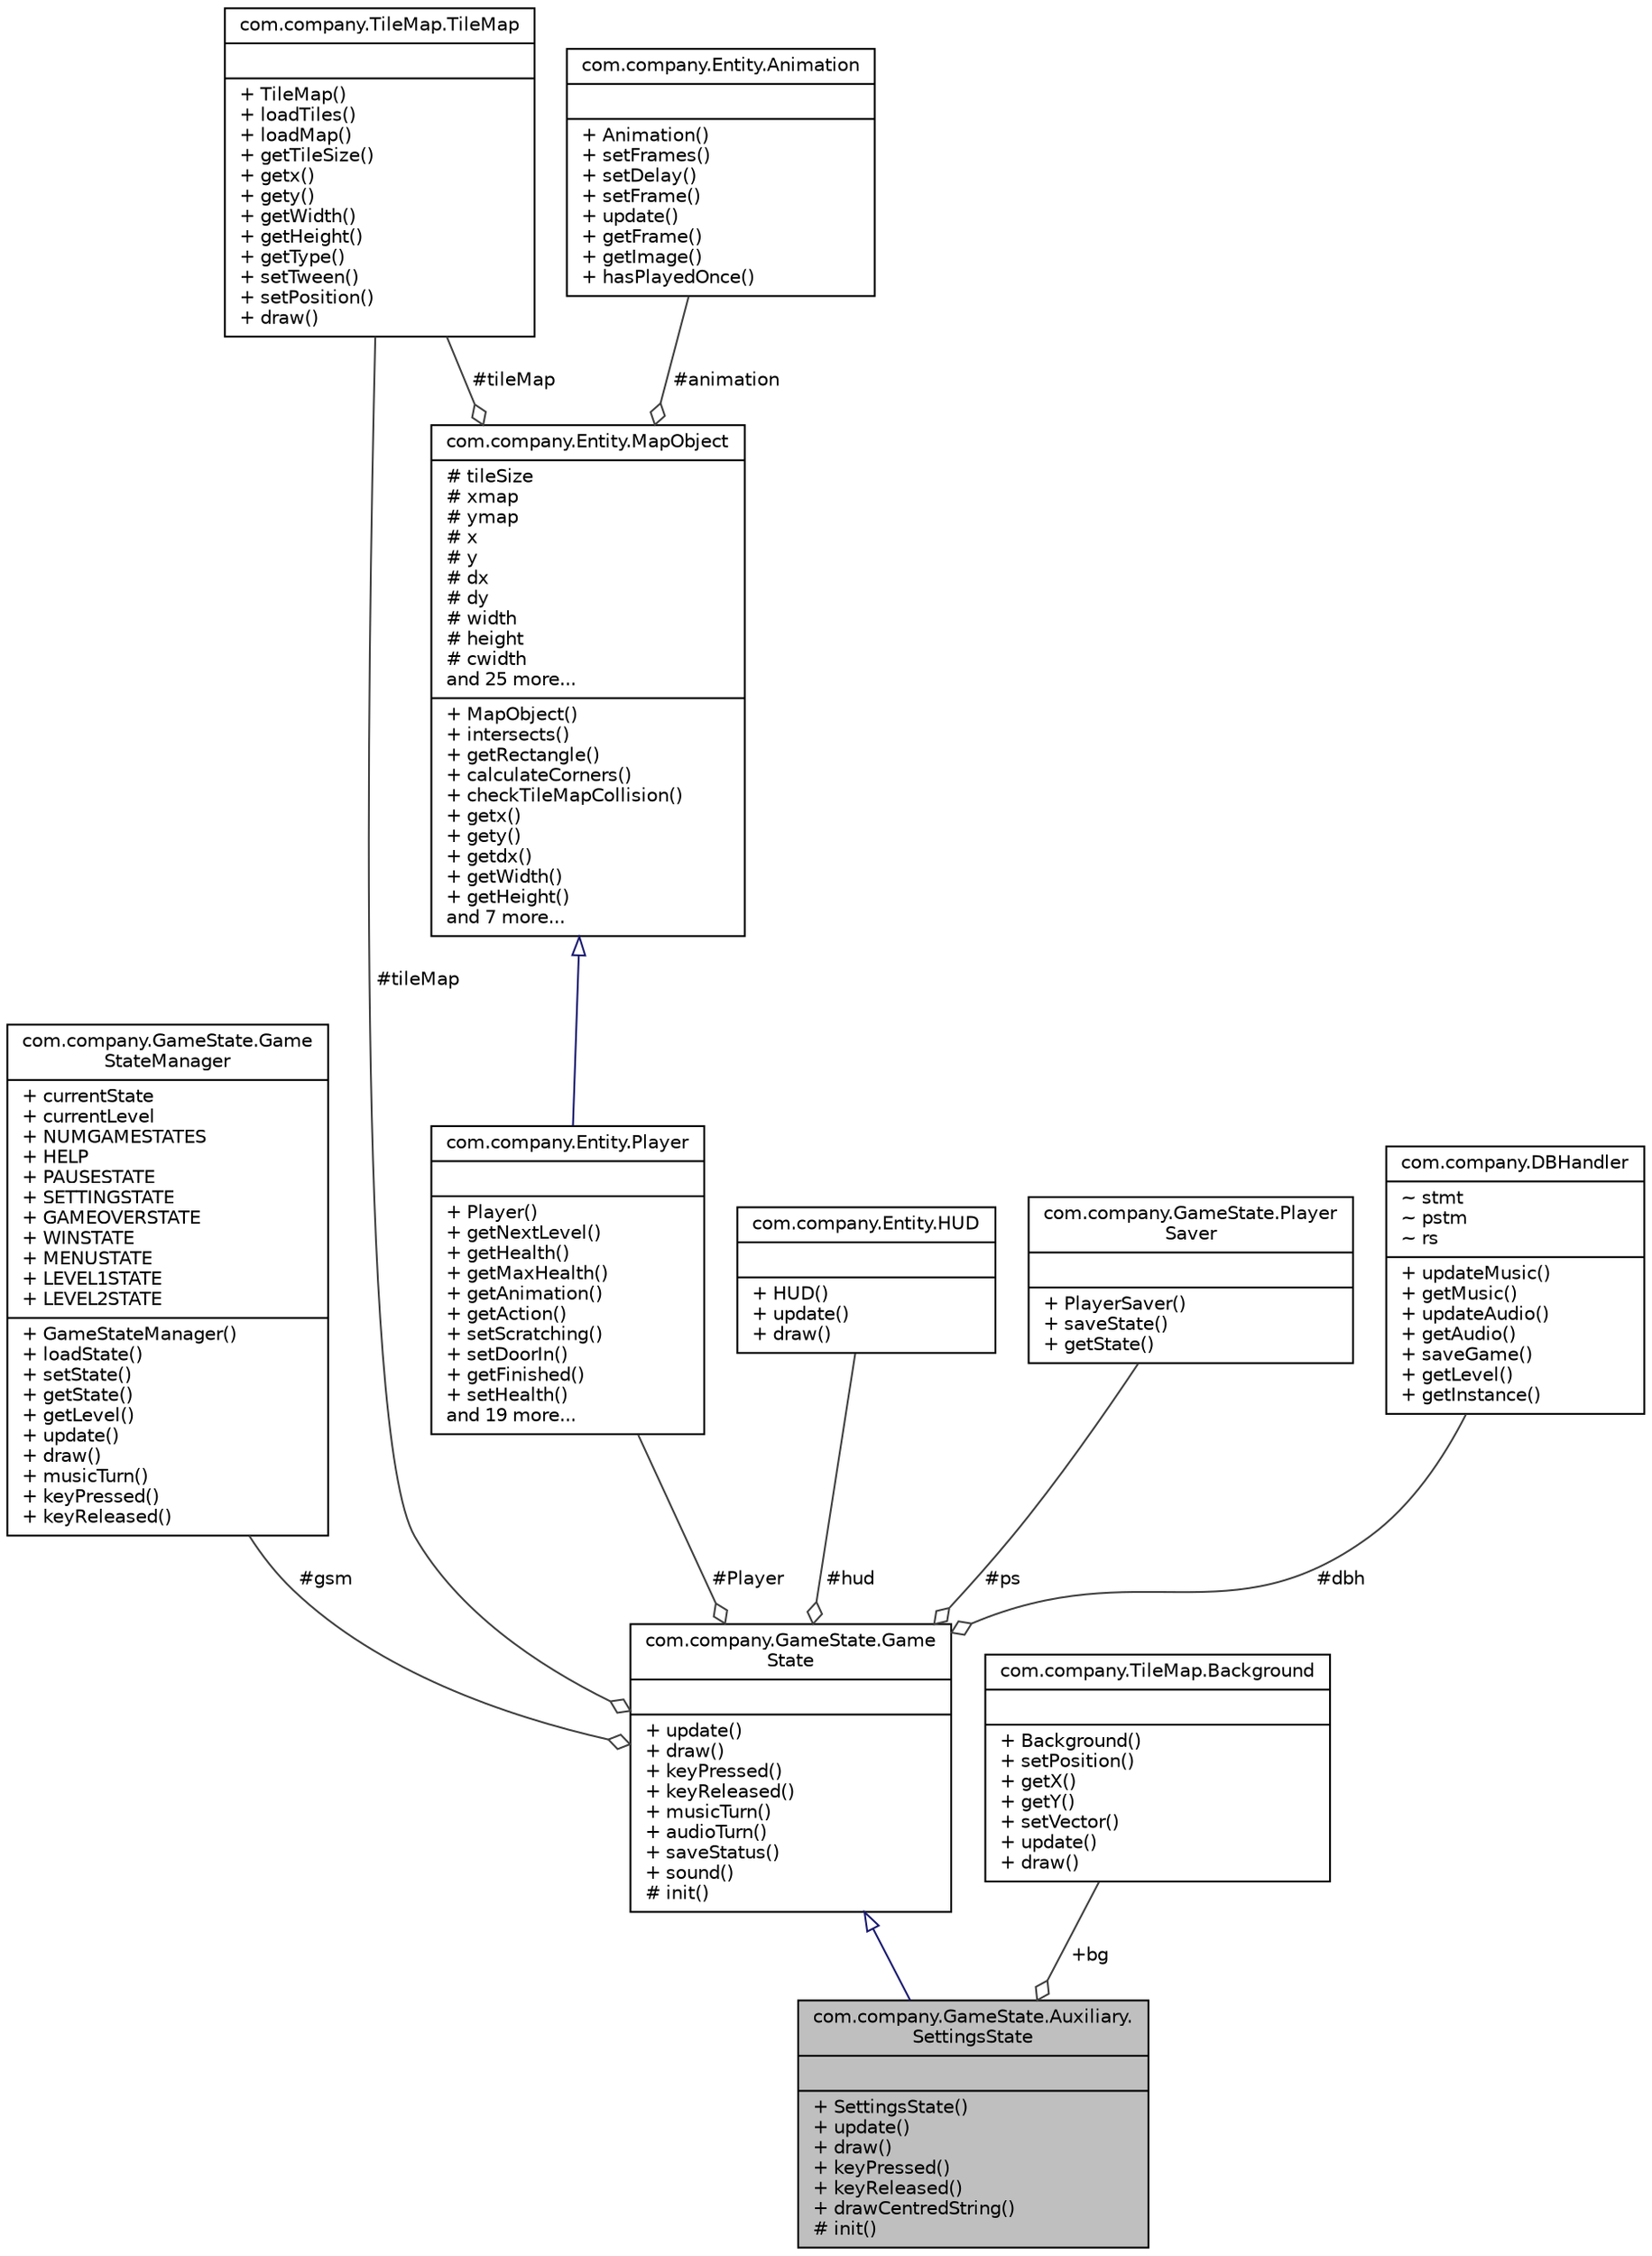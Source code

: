digraph "com.company.GameState.Auxiliary.SettingsState"
{
 // LATEX_PDF_SIZE
  edge [fontname="Helvetica",fontsize="10",labelfontname="Helvetica",labelfontsize="10"];
  node [fontname="Helvetica",fontsize="10",shape=record];
  Node1 [label="{com.company.GameState.Auxiliary.\lSettingsState\n||+ SettingsState()\l+ update()\l+ draw()\l+ keyPressed()\l+ keyReleased()\l+ drawCentredString()\l# init()\l}",height=0.2,width=0.4,color="black", fillcolor="grey75", style="filled", fontcolor="black",tooltip="Reprezinta stare care se ocupa de setarile jocului."];
  Node2 -> Node1 [dir="back",color="midnightblue",fontsize="10",style="solid",arrowtail="onormal",fontname="Helvetica"];
  Node2 [label="{com.company.GameState.Game\lState\n||+ update()\l+ draw()\l+ keyPressed()\l+ keyReleased()\l+ musicTurn()\l+ audioTurn()\l+ saveStatus()\l+ sound()\l# init()\l}",height=0.2,width=0.4,color="black", fillcolor="white", style="filled",URL="$classcom_1_1company_1_1_game_state_1_1_game_state.html",tooltip="Clasa generica care descrie o stare a jocului."];
  Node3 -> Node2 [color="grey25",fontsize="10",style="solid",label=" #gsm" ,arrowhead="odiamond",fontname="Helvetica"];
  Node3 [label="{com.company.GameState.Game\lStateManager\n|+ currentState\l+ currentLevel\l+ NUMGAMESTATES\l+ HELP\l+ PAUSESTATE\l+ SETTINGSTATE\l+ GAMEOVERSTATE\l+ WINSTATE\l+ MENUSTATE\l+ LEVEL1STATE\l+ LEVEL2STATE\l|+ GameStateManager()\l+ loadState()\l+ setState()\l+ getState()\l+ getLevel()\l+ update()\l+ draw()\l+ musicTurn()\l+ keyPressed()\l+ keyReleased()\l}",height=0.2,width=0.4,color="black", fillcolor="white", style="filled",URL="$classcom_1_1company_1_1_game_state_1_1_game_state_manager.html",tooltip="Clasa care gestioneaza starile pe parcursul gameplay-ului."];
  Node4 -> Node2 [color="grey25",fontsize="10",style="solid",label=" #tileMap" ,arrowhead="odiamond",fontname="Helvetica"];
  Node4 [label="{com.company.TileMap.TileMap\n||+ TileMap()\l+ loadTiles()\l+ loadMap()\l+ getTileSize()\l+ getx()\l+ gety()\l+ getWidth()\l+ getHeight()\l+ getType()\l+ setTween()\l+ setPosition()\l+ draw()\l}",height=0.2,width=0.4,color="black", fillcolor="white", style="filled",URL="$classcom_1_1company_1_1_tile_map_1_1_tile_map.html",tooltip="Clasa care creeaza si gestioneaza harta."];
  Node5 -> Node2 [color="grey25",fontsize="10",style="solid",label=" #hud" ,arrowhead="odiamond",fontname="Helvetica"];
  Node5 [label="{com.company.Entity.HUD\n||+ HUD()\l+ update()\l+ draw()\l}",height=0.2,width=0.4,color="black", fillcolor="white", style="filled",URL="$classcom_1_1company_1_1_entity_1_1_h_u_d.html",tooltip="Descrie Heads Up Display: status bar, animatia pentru viata."];
  Node6 -> Node2 [color="grey25",fontsize="10",style="solid",label=" #Player" ,arrowhead="odiamond",fontname="Helvetica"];
  Node6 [label="{com.company.Entity.Player\n||+ Player()\l+ getNextLevel()\l+ getHealth()\l+ getMaxHealth()\l+ getAnimation()\l+ getAction()\l+ setScratching()\l+ setDoorIn()\l+ getFinished()\l+ setHealth()\land 19 more...\l}",height=0.2,width=0.4,color="black", fillcolor="white", style="filled",URL="$classcom_1_1company_1_1_entity_1_1_player.html",tooltip="Descrie propietatile jucatorului si ce poate face acesta. De asemenea se stabileste interactiunea juc..."];
  Node7 -> Node6 [dir="back",color="midnightblue",fontsize="10",style="solid",arrowtail="onormal",fontname="Helvetica"];
  Node7 [label="{com.company.Entity.MapObject\n|# tileSize\l# xmap\l# ymap\l# x\l# y\l# dx\l# dy\l# width\l# height\l# cwidth\land 25 more...\l|+ MapObject()\l+ intersects()\l+ getRectangle()\l+ calculateCorners()\l+ checkTileMapCollision()\l+ getx()\l+ gety()\l+ getdx()\l+ getWidth()\l+ getHeight()\land 7 more...\l}",height=0.2,width=0.4,color="black", fillcolor="white", style="filled",URL="$classcom_1_1company_1_1_entity_1_1_map_object.html",tooltip="Clasa care descrie comportamentul fiecarei entitati in raport cu harta. Orice entitate de pe ecran es..."];
  Node4 -> Node7 [color="grey25",fontsize="10",style="solid",label=" #tileMap" ,arrowhead="odiamond",fontname="Helvetica"];
  Node8 -> Node7 [color="grey25",fontsize="10",style="solid",label=" #animation" ,arrowhead="odiamond",fontname="Helvetica"];
  Node8 [label="{com.company.Entity.Animation\n||+ Animation()\l+ setFrames()\l+ setDelay()\l+ setFrame()\l+ update()\l+ getFrame()\l+ getImage()\l+ hasPlayedOnce()\l}",height=0.2,width=0.4,color="black", fillcolor="white", style="filled",URL="$classcom_1_1company_1_1_entity_1_1_animation.html",tooltip="Aceasta clasa este responsabila de gestiunea animatiilor: initializare, set/get frame,..."];
  Node9 -> Node2 [color="grey25",fontsize="10",style="solid",label=" #ps" ,arrowhead="odiamond",fontname="Helvetica"];
  Node9 [label="{com.company.GameState.Player\lSaver\n||+ PlayerSaver()\l+ saveState()\l+ getState()\l}",height=0.2,width=0.4,color="black", fillcolor="white", style="filled",URL="$classcom_1_1company_1_1_game_state_1_1_player_saver.html",tooltip="Clasa incapsuleaza Player-ul cu scopul e a retine informatii despre el si de a le folosi la trecerea ..."];
  Node10 -> Node2 [color="grey25",fontsize="10",style="solid",label=" #dbh" ,arrowhead="odiamond",fontname="Helvetica"];
  Node10 [label="{com.company.DBHandler\n|~ stmt\l~ pstm\l~ rs\l|+ updateMusic()\l+ getMusic()\l+ updateAudio()\l+ getAudio()\l+ saveGame()\l+ getLevel()\l+ getInstance()\l}",height=0.2,width=0.4,color="black", fillcolor="white", style="filled",URL="$classcom_1_1company_1_1_d_b_handler.html",tooltip="Clasa care se ocupa cu gestiunea bazei de date."];
  Node11 -> Node1 [color="grey25",fontsize="10",style="solid",label=" +bg" ,arrowhead="odiamond",fontname="Helvetica"];
  Node11 [label="{com.company.TileMap.Background\n||+ Background()\l+ setPosition()\l+ getX()\l+ getY()\l+ setVector()\l+ update()\l+ draw()\l}",height=0.2,width=0.4,color="black", fillcolor="white", style="filled",URL="$classcom_1_1company_1_1_tile_map_1_1_background.html",tooltip="Clasa care se ocupa cu configurarea si desenarea imaginii de background."];
}
